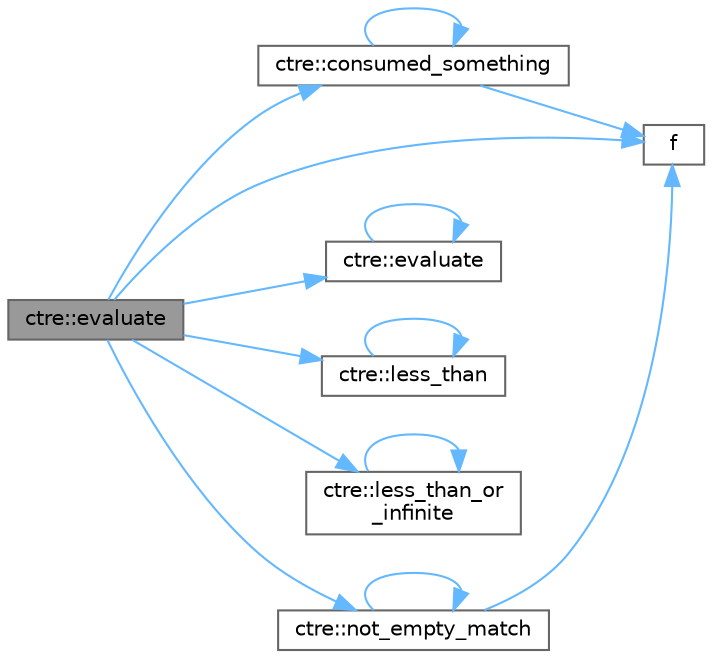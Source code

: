 digraph "ctre::evaluate"
{
 // LATEX_PDF_SIZE
  bgcolor="transparent";
  edge [fontname=Helvetica,fontsize=10,labelfontname=Helvetica,labelfontsize=10];
  node [fontname=Helvetica,fontsize=10,shape=box,height=0.2,width=0.4];
  rankdir="LR";
  Node1 [id="Node000001",label="ctre::evaluate",height=0.2,width=0.4,color="gray40", fillcolor="grey60", style="filled", fontcolor="black",tooltip=" "];
  Node1 -> Node2 [id="edge14_Node000001_Node000002",color="steelblue1",style="solid",tooltip=" "];
  Node2 [id="Node000002",label="ctre::consumed_something",height=0.2,width=0.4,color="grey40", fillcolor="white", style="filled",URL="$namespacectre.html#ac039635f67dce6d691db8512884c9bbc",tooltip=" "];
  Node2 -> Node2 [id="edge15_Node000002_Node000002",color="steelblue1",style="solid",tooltip=" "];
  Node2 -> Node3 [id="edge16_Node000002_Node000003",color="steelblue1",style="solid",tooltip=" "];
  Node3 [id="Node000003",label="f",height=0.2,width=0.4,color="grey40", fillcolor="white", style="filled",URL="$cxx11__tensor__map_8cpp.html#a7f507fea02198f6cb81c86640c7b1a4e",tooltip=" "];
  Node1 -> Node4 [id="edge17_Node000001_Node000004",color="steelblue1",style="solid",tooltip=" "];
  Node4 [id="Node000004",label="ctre::evaluate",height=0.2,width=0.4,color="grey40", fillcolor="white", style="filled",URL="$namespacectre.html#a4eca643b4dc1d408dc7a1f9955bb490c",tooltip=" "];
  Node4 -> Node4 [id="edge18_Node000004_Node000004",color="steelblue1",style="solid",tooltip=" "];
  Node1 -> Node3 [id="edge19_Node000001_Node000003",color="steelblue1",style="solid",tooltip=" "];
  Node1 -> Node5 [id="edge20_Node000001_Node000005",color="steelblue1",style="solid",tooltip=" "];
  Node5 [id="Node000005",label="ctre::less_than",height=0.2,width=0.4,color="grey40", fillcolor="white", style="filled",URL="$namespacectre.html#a0f9e4e0311fc102abda84d41f54fc05a",tooltip=" "];
  Node5 -> Node5 [id="edge21_Node000005_Node000005",color="steelblue1",style="solid",tooltip=" "];
  Node1 -> Node6 [id="edge22_Node000001_Node000006",color="steelblue1",style="solid",tooltip=" "];
  Node6 [id="Node000006",label="ctre::less_than_or\l_infinite",height=0.2,width=0.4,color="grey40", fillcolor="white", style="filled",URL="$namespacectre.html#a9299744f2bda1dfbfc3a99e0736d5633",tooltip=" "];
  Node6 -> Node6 [id="edge23_Node000006_Node000006",color="steelblue1",style="solid",tooltip=" "];
  Node1 -> Node7 [id="edge24_Node000001_Node000007",color="steelblue1",style="solid",tooltip=" "];
  Node7 [id="Node000007",label="ctre::not_empty_match",height=0.2,width=0.4,color="grey40", fillcolor="white", style="filled",URL="$namespacectre.html#a27a85956ee5f32022243a8ff2cdb5fc8",tooltip=" "];
  Node7 -> Node3 [id="edge25_Node000007_Node000003",color="steelblue1",style="solid",tooltip=" "];
  Node7 -> Node7 [id="edge26_Node000007_Node000007",color="steelblue1",style="solid",tooltip=" "];
}

